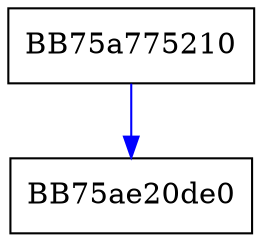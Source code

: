 digraph _unlock_locales {
  node [shape="box"];
  graph [splines=ortho];
  BB75a775210 -> BB75ae20de0 [color="blue"];
}